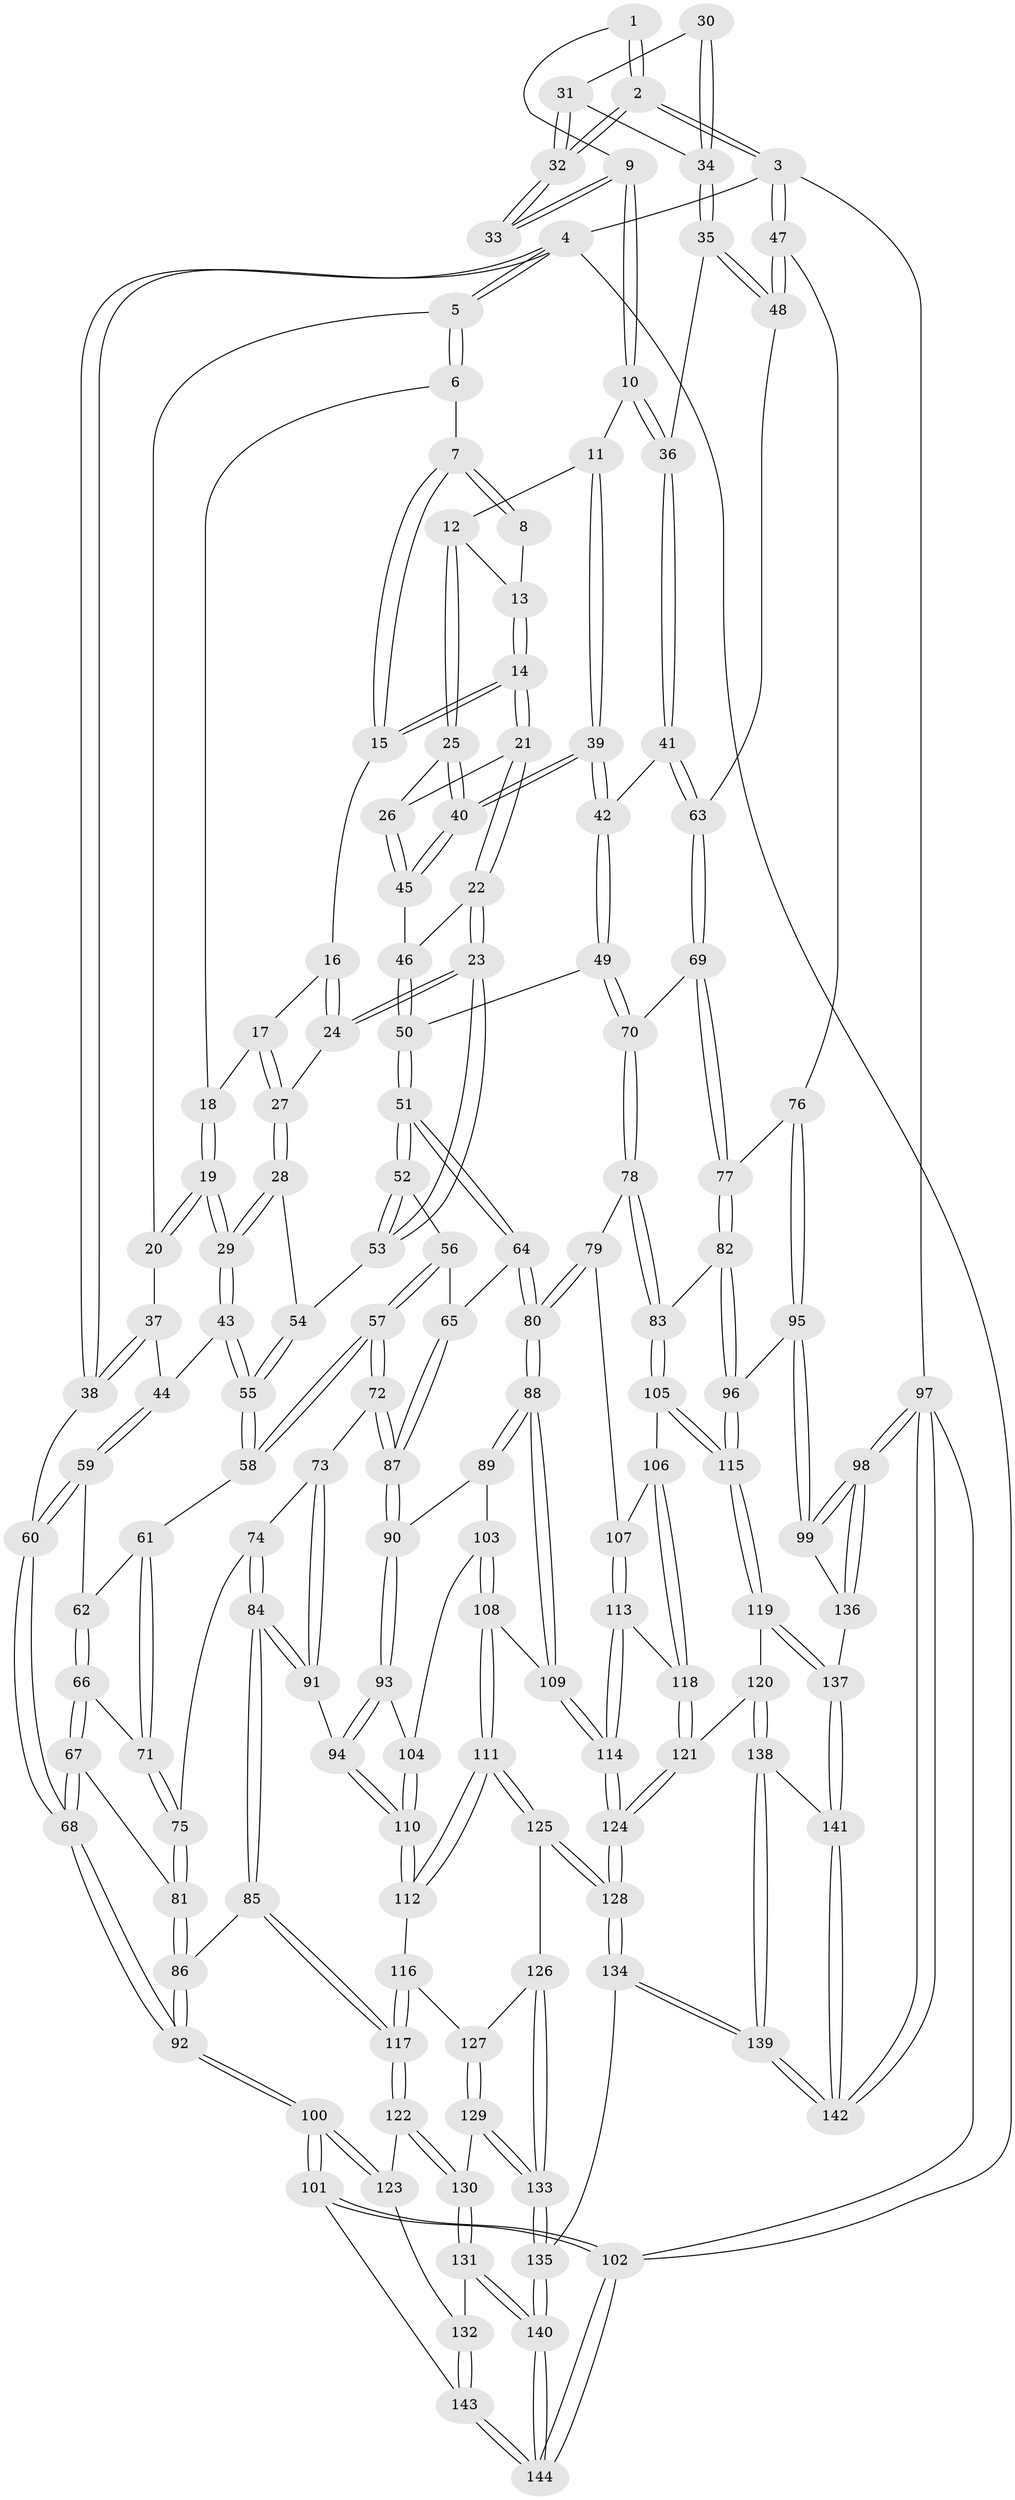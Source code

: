 // Generated by graph-tools (version 1.1) at 2025/27/03/15/25 16:27:56]
// undirected, 144 vertices, 357 edges
graph export_dot {
graph [start="1"]
  node [color=gray90,style=filled];
  1 [pos="+0.8148565578077421+0"];
  2 [pos="+1+0"];
  3 [pos="+1+0"];
  4 [pos="+0+0"];
  5 [pos="+0.0895410192899146+0"];
  6 [pos="+0.24820995574125349+0"];
  7 [pos="+0.346555581739679+0"];
  8 [pos="+0.6299460541953373+0"];
  9 [pos="+0.8075436551824922+0.058769877810290715"];
  10 [pos="+0.8034105745448923+0.06237355418252713"];
  11 [pos="+0.7507811578229714+0.08978303058032439"];
  12 [pos="+0.6566596436417356+0.0562250666429365"];
  13 [pos="+0.6307187651109112+0"];
  14 [pos="+0.49266326262175225+0.08245049194461616"];
  15 [pos="+0.44018660558058104+0.03403496268223556"];
  16 [pos="+0.40284027592811034+0.08300275231217974"];
  17 [pos="+0.34610964200004857+0.10839099307942703"];
  18 [pos="+0.3177277779988275+0.08008327965625697"];
  19 [pos="+0.21983075608481778+0.2064200584743121"];
  20 [pos="+0.13332801567796385+0"];
  21 [pos="+0.5081292068592657+0.11127225570480985"];
  22 [pos="+0.45825449357955883+0.2180618186597935"];
  23 [pos="+0.4177950579203237+0.24563929639785997"];
  24 [pos="+0.3840552691408598+0.22522444458482363"];
  25 [pos="+0.6122383412687484+0.11125000570750522"];
  26 [pos="+0.5598252165038896+0.12218748441653071"];
  27 [pos="+0.3159674224488741+0.20606196286068523"];
  28 [pos="+0.24219402664560039+0.20844995847679298"];
  29 [pos="+0.22027731595888445+0.20876834456520538"];
  30 [pos="+0.8672888307149005+0.08191687489284005"];
  31 [pos="+0.9635090708423795+0.04824146504699806"];
  32 [pos="+1+0"];
  33 [pos="+0.8594730957086382+0.07655127811545179"];
  34 [pos="+0.9441420396450636+0.1850831843975714"];
  35 [pos="+0.9729486997869125+0.2461366193700523"];
  36 [pos="+0.8494968387598546+0.2662797732678569"];
  37 [pos="+0.06432847372763821+0.15735590502961685"];
  38 [pos="+0+0.0020781992516080705"];
  39 [pos="+0.7174678354513779+0.26308326305780205"];
  40 [pos="+0.6731180809511754+0.216046953522769"];
  41 [pos="+0.7357696846127602+0.30889034541242183"];
  42 [pos="+0.7297117547476449+0.3089242860222369"];
  43 [pos="+0.2009035325668861+0.23707478478262362"];
  44 [pos="+0.08364179367748749+0.2710902762835292"];
  45 [pos="+0.5746460024295278+0.19235644323506615"];
  46 [pos="+0.5502540235159616+0.2407172058433937"];
  47 [pos="+1+0.29333938372469043"];
  48 [pos="+1+0.26817147956776966"];
  49 [pos="+0.6723774583210842+0.35894831390291937"];
  50 [pos="+0.6656145115807782+0.3615904525008919"];
  51 [pos="+0.6198886014637709+0.3978919172672029"];
  52 [pos="+0.42473995003737186+0.2928643017920055"];
  53 [pos="+0.4214255364608271+0.28286840476934005"];
  54 [pos="+0.3342169284064898+0.3205041007274564"];
  55 [pos="+0.24999934614357552+0.36682314296552926"];
  56 [pos="+0.3949327005510694+0.39460251091408965"];
  57 [pos="+0.32155663572662013+0.46819405548120396"];
  58 [pos="+0.25113970120116624+0.3761539864968359"];
  59 [pos="+0.007883236242729234+0.31781975562808723"];
  60 [pos="+0+0.34048047064691733"];
  61 [pos="+0.14113605854389522+0.4243637626875666"];
  62 [pos="+0.056633833394437685+0.36423026027684885"];
  63 [pos="+0.8681504065292818+0.4422837953017612"];
  64 [pos="+0.5863775000566107+0.45671835322198445"];
  65 [pos="+0.5820322443015872+0.4565233231565426"];
  66 [pos="+0.08124717226429026+0.48606144492397363"];
  67 [pos="+0.06583366596034863+0.4989366460883603"];
  68 [pos="+0+0.47086224425941253"];
  69 [pos="+0.8763538823838363+0.47584664777645375"];
  70 [pos="+0.7533666943326676+0.4819529669584544"];
  71 [pos="+0.14445847707439638+0.47555755724497356"];
  72 [pos="+0.3217984734425287+0.49367354587731643"];
  73 [pos="+0.2425482067406306+0.5199050882344752"];
  74 [pos="+0.16772123155052132+0.5109267089038178"];
  75 [pos="+0.1638385191524762+0.509309172317901"];
  76 [pos="+1+0.32932791564392705"];
  77 [pos="+0.8950035576419607+0.5071291372099396"];
  78 [pos="+0.7730000784204355+0.5911059507517596"];
  79 [pos="+0.7115938071476331+0.6046231535741937"];
  80 [pos="+0.5882734501728651+0.6038945898303745"];
  81 [pos="+0.09796862274173339+0.5583950684990278"];
  82 [pos="+0.8844212208383165+0.6123075977411299"];
  83 [pos="+0.8510568371657923+0.6162954621602966"];
  84 [pos="+0.1573222939067854+0.6715577972895311"];
  85 [pos="+0.13649906650973964+0.6848923168044366"];
  86 [pos="+0.06219012593922558+0.63804494990549"];
  87 [pos="+0.3365809143741466+0.5133110961877528"];
  88 [pos="+0.5579477620812741+0.6480921284630918"];
  89 [pos="+0.36950460469442503+0.556948723043406"];
  90 [pos="+0.3465711488268068+0.5404826659778235"];
  91 [pos="+0.18189378945634166+0.6613867817972919"];
  92 [pos="+0+0.6149730231394777"];
  93 [pos="+0.31176407144594653+0.6163329646300776"];
  94 [pos="+0.19485602100884222+0.661639729541212"];
  95 [pos="+1+0.6790256218935796"];
  96 [pos="+0.9814023575367318+0.6783285376014168"];
  97 [pos="+1+1"];
  98 [pos="+1+1"];
  99 [pos="+1+0.682831554559799"];
  100 [pos="+0+0.8293521085304939"];
  101 [pos="+0+0.8340220150035168"];
  102 [pos="+0+1"];
  103 [pos="+0.38742006017381664+0.6859109670885754"];
  104 [pos="+0.32139534965887956+0.6781762543256791"];
  105 [pos="+0.7993902185540736+0.6972400644387876"];
  106 [pos="+0.7816052904627763+0.711264333107415"];
  107 [pos="+0.7324708503911577+0.7058624254349716"];
  108 [pos="+0.4544293515637715+0.7335863887397228"];
  109 [pos="+0.5523929622904399+0.6930483753349559"];
  110 [pos="+0.30236443592266304+0.723133659428545"];
  111 [pos="+0.39934614279634817+0.7853938223403324"];
  112 [pos="+0.305884142663483+0.7515553662071264"];
  113 [pos="+0.7007832177675598+0.7308677277498452"];
  114 [pos="+0.5812504155221884+0.7423356352459876"];
  115 [pos="+0.8611100034392604+0.8591196318438756"];
  116 [pos="+0.26559154009689606+0.7840797135024634"];
  117 [pos="+0.1453367585558846+0.7808129805683223"];
  118 [pos="+0.7614332504685111+0.7708258988380475"];
  119 [pos="+0.8604391422194719+0.8605349997548202"];
  120 [pos="+0.7813415610292855+0.8635127905238169"];
  121 [pos="+0.7804543565845964+0.8632949936468717"];
  122 [pos="+0.1424975419515699+0.7864432700114183"];
  123 [pos="+0.05869065382740362+0.845167606678788"];
  124 [pos="+0.6172718998947831+0.8868464055222909"];
  125 [pos="+0.3948031019908128+0.852787605133414"];
  126 [pos="+0.37008526800693475+0.8767696249000817"];
  127 [pos="+0.28168142804589796+0.8369907750640672"];
  128 [pos="+0.5873832772157559+0.9441067084282528"];
  129 [pos="+0.2349227708165078+0.9107516594821873"];
  130 [pos="+0.21728934004374353+0.9090493541951838"];
  131 [pos="+0.17122446815429862+0.9546973111895289"];
  132 [pos="+0.09597509110637156+0.9386375770079793"];
  133 [pos="+0.33217279256519905+0.9759047495534945"];
  134 [pos="+0.5529103516030763+1"];
  135 [pos="+0.3912529275935375+1"];
  136 [pos="+0.9724596931724837+0.8619890628882978"];
  137 [pos="+0.863846538570717+0.8648596408326523"];
  138 [pos="+0.7770250543732824+1"];
  139 [pos="+0.6922641537522253+1"];
  140 [pos="+0.23553467856179902+1"];
  141 [pos="+0.9001459842267375+0.9369231017579585"];
  142 [pos="+1+1"];
  143 [pos="+0.07325125894149498+0.9827628982227026"];
  144 [pos="+0.014020189442337225+1"];
  1 -- 2;
  1 -- 2;
  1 -- 9;
  2 -- 3;
  2 -- 3;
  2 -- 32;
  2 -- 32;
  3 -- 4;
  3 -- 47;
  3 -- 47;
  3 -- 97;
  4 -- 5;
  4 -- 5;
  4 -- 38;
  4 -- 38;
  4 -- 102;
  5 -- 6;
  5 -- 6;
  5 -- 20;
  6 -- 7;
  6 -- 18;
  7 -- 8;
  7 -- 8;
  7 -- 15;
  7 -- 15;
  8 -- 13;
  9 -- 10;
  9 -- 10;
  9 -- 33;
  9 -- 33;
  10 -- 11;
  10 -- 36;
  10 -- 36;
  11 -- 12;
  11 -- 39;
  11 -- 39;
  12 -- 13;
  12 -- 25;
  12 -- 25;
  13 -- 14;
  13 -- 14;
  14 -- 15;
  14 -- 15;
  14 -- 21;
  14 -- 21;
  15 -- 16;
  16 -- 17;
  16 -- 24;
  16 -- 24;
  17 -- 18;
  17 -- 27;
  17 -- 27;
  18 -- 19;
  18 -- 19;
  19 -- 20;
  19 -- 20;
  19 -- 29;
  19 -- 29;
  20 -- 37;
  21 -- 22;
  21 -- 22;
  21 -- 26;
  22 -- 23;
  22 -- 23;
  22 -- 46;
  23 -- 24;
  23 -- 24;
  23 -- 53;
  23 -- 53;
  24 -- 27;
  25 -- 26;
  25 -- 40;
  25 -- 40;
  26 -- 45;
  26 -- 45;
  27 -- 28;
  27 -- 28;
  28 -- 29;
  28 -- 29;
  28 -- 54;
  29 -- 43;
  29 -- 43;
  30 -- 31;
  30 -- 34;
  30 -- 34;
  31 -- 32;
  31 -- 32;
  31 -- 34;
  32 -- 33;
  32 -- 33;
  34 -- 35;
  34 -- 35;
  35 -- 36;
  35 -- 48;
  35 -- 48;
  36 -- 41;
  36 -- 41;
  37 -- 38;
  37 -- 38;
  37 -- 44;
  38 -- 60;
  39 -- 40;
  39 -- 40;
  39 -- 42;
  39 -- 42;
  40 -- 45;
  40 -- 45;
  41 -- 42;
  41 -- 63;
  41 -- 63;
  42 -- 49;
  42 -- 49;
  43 -- 44;
  43 -- 55;
  43 -- 55;
  44 -- 59;
  44 -- 59;
  45 -- 46;
  46 -- 50;
  46 -- 50;
  47 -- 48;
  47 -- 48;
  47 -- 76;
  48 -- 63;
  49 -- 50;
  49 -- 70;
  49 -- 70;
  50 -- 51;
  50 -- 51;
  51 -- 52;
  51 -- 52;
  51 -- 64;
  51 -- 64;
  52 -- 53;
  52 -- 53;
  52 -- 56;
  53 -- 54;
  54 -- 55;
  54 -- 55;
  55 -- 58;
  55 -- 58;
  56 -- 57;
  56 -- 57;
  56 -- 65;
  57 -- 58;
  57 -- 58;
  57 -- 72;
  57 -- 72;
  58 -- 61;
  59 -- 60;
  59 -- 60;
  59 -- 62;
  60 -- 68;
  60 -- 68;
  61 -- 62;
  61 -- 71;
  61 -- 71;
  62 -- 66;
  62 -- 66;
  63 -- 69;
  63 -- 69;
  64 -- 65;
  64 -- 80;
  64 -- 80;
  65 -- 87;
  65 -- 87;
  66 -- 67;
  66 -- 67;
  66 -- 71;
  67 -- 68;
  67 -- 68;
  67 -- 81;
  68 -- 92;
  68 -- 92;
  69 -- 70;
  69 -- 77;
  69 -- 77;
  70 -- 78;
  70 -- 78;
  71 -- 75;
  71 -- 75;
  72 -- 73;
  72 -- 87;
  72 -- 87;
  73 -- 74;
  73 -- 91;
  73 -- 91;
  74 -- 75;
  74 -- 84;
  74 -- 84;
  75 -- 81;
  75 -- 81;
  76 -- 77;
  76 -- 95;
  76 -- 95;
  77 -- 82;
  77 -- 82;
  78 -- 79;
  78 -- 83;
  78 -- 83;
  79 -- 80;
  79 -- 80;
  79 -- 107;
  80 -- 88;
  80 -- 88;
  81 -- 86;
  81 -- 86;
  82 -- 83;
  82 -- 96;
  82 -- 96;
  83 -- 105;
  83 -- 105;
  84 -- 85;
  84 -- 85;
  84 -- 91;
  84 -- 91;
  85 -- 86;
  85 -- 117;
  85 -- 117;
  86 -- 92;
  86 -- 92;
  87 -- 90;
  87 -- 90;
  88 -- 89;
  88 -- 89;
  88 -- 109;
  88 -- 109;
  89 -- 90;
  89 -- 103;
  90 -- 93;
  90 -- 93;
  91 -- 94;
  92 -- 100;
  92 -- 100;
  93 -- 94;
  93 -- 94;
  93 -- 104;
  94 -- 110;
  94 -- 110;
  95 -- 96;
  95 -- 99;
  95 -- 99;
  96 -- 115;
  96 -- 115;
  97 -- 98;
  97 -- 98;
  97 -- 142;
  97 -- 142;
  97 -- 102;
  98 -- 99;
  98 -- 99;
  98 -- 136;
  98 -- 136;
  99 -- 136;
  100 -- 101;
  100 -- 101;
  100 -- 123;
  100 -- 123;
  101 -- 102;
  101 -- 102;
  101 -- 143;
  102 -- 144;
  102 -- 144;
  103 -- 104;
  103 -- 108;
  103 -- 108;
  104 -- 110;
  104 -- 110;
  105 -- 106;
  105 -- 115;
  105 -- 115;
  106 -- 107;
  106 -- 118;
  106 -- 118;
  107 -- 113;
  107 -- 113;
  108 -- 109;
  108 -- 111;
  108 -- 111;
  109 -- 114;
  109 -- 114;
  110 -- 112;
  110 -- 112;
  111 -- 112;
  111 -- 112;
  111 -- 125;
  111 -- 125;
  112 -- 116;
  113 -- 114;
  113 -- 114;
  113 -- 118;
  114 -- 124;
  114 -- 124;
  115 -- 119;
  115 -- 119;
  116 -- 117;
  116 -- 117;
  116 -- 127;
  117 -- 122;
  117 -- 122;
  118 -- 121;
  118 -- 121;
  119 -- 120;
  119 -- 137;
  119 -- 137;
  120 -- 121;
  120 -- 138;
  120 -- 138;
  121 -- 124;
  121 -- 124;
  122 -- 123;
  122 -- 130;
  122 -- 130;
  123 -- 132;
  124 -- 128;
  124 -- 128;
  125 -- 126;
  125 -- 128;
  125 -- 128;
  126 -- 127;
  126 -- 133;
  126 -- 133;
  127 -- 129;
  127 -- 129;
  128 -- 134;
  128 -- 134;
  129 -- 130;
  129 -- 133;
  129 -- 133;
  130 -- 131;
  130 -- 131;
  131 -- 132;
  131 -- 140;
  131 -- 140;
  132 -- 143;
  132 -- 143;
  133 -- 135;
  133 -- 135;
  134 -- 135;
  134 -- 139;
  134 -- 139;
  135 -- 140;
  135 -- 140;
  136 -- 137;
  137 -- 141;
  137 -- 141;
  138 -- 139;
  138 -- 139;
  138 -- 141;
  139 -- 142;
  139 -- 142;
  140 -- 144;
  140 -- 144;
  141 -- 142;
  141 -- 142;
  143 -- 144;
  143 -- 144;
}
